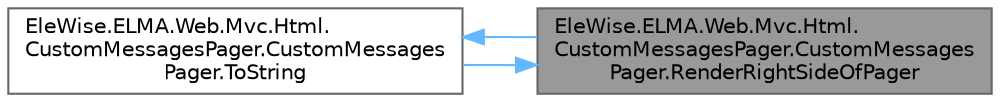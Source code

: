 digraph "EleWise.ELMA.Web.Mvc.Html.CustomMessagesPager.CustomMessagesPager.RenderRightSideOfPager"
{
 // LATEX_PDF_SIZE
  bgcolor="transparent";
  edge [fontname=Helvetica,fontsize=10,labelfontname=Helvetica,labelfontsize=10];
  node [fontname=Helvetica,fontsize=10,shape=box,height=0.2,width=0.4];
  rankdir="RL";
  Node1 [id="Node000001",label="EleWise.ELMA.Web.Mvc.Html.\lCustomMessagesPager.CustomMessages\lPager.RenderRightSideOfPager",height=0.2,width=0.4,color="gray40", fillcolor="grey60", style="filled", fontcolor="black",tooltip=" "];
  Node1 -> Node2 [id="edge1_Node000001_Node000002",dir="back",color="steelblue1",style="solid",tooltip=" "];
  Node2 [id="Node000002",label="EleWise.ELMA.Web.Mvc.Html.\lCustomMessagesPager.CustomMessages\lPager.ToString",height=0.2,width=0.4,color="grey40", fillcolor="white", style="filled",URL="$class_ele_wise_1_1_e_l_m_a_1_1_web_1_1_mvc_1_1_html_1_1_custom_messages_pager_1_1_custom_messages_pager.html#a84ba7f2c9869b35e704120a77640419a",tooltip=" "];
  Node2 -> Node1 [id="edge2_Node000002_Node000001",dir="back",color="steelblue1",style="solid",tooltip=" "];
}
